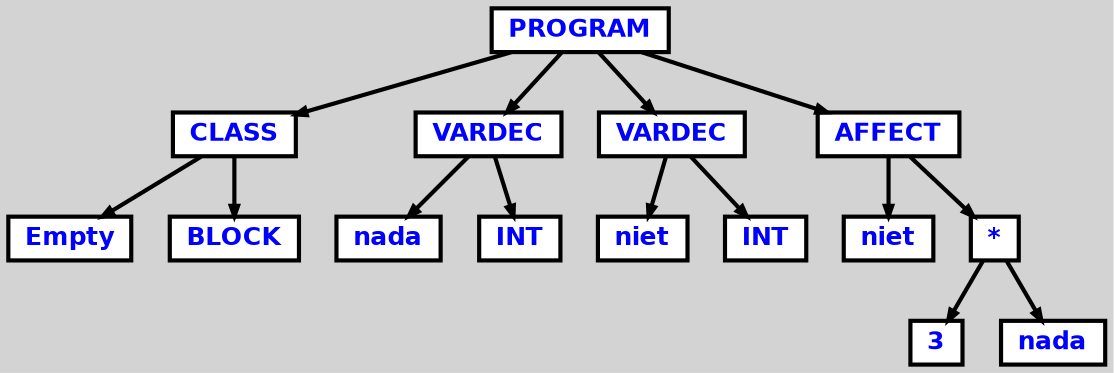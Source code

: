 digraph {

	ordering=out;
	ranksep=.4;
	bgcolor="lightgrey"; node [shape=box, fixedsize=false, fontsize=12, fontname="Helvetica-bold", fontcolor="blue"
		width=.25, height=.25, color="black", fillcolor="white", style="filled, solid, bold"];
	edge [arrowsize=.5, color="black", style="bold"]

  n0 [label="PROGRAM"];
  n1 [label="CLASS"];
  n1 [label="CLASS"];
  n2 [label="Empty"];
  n3 [label="BLOCK"];
  n4 [label="VARDEC"];
  n4 [label="VARDEC"];
  n5 [label="nada"];
  n6 [label="INT"];
  n7 [label="VARDEC"];
  n7 [label="VARDEC"];
  n8 [label="niet"];
  n9 [label="INT"];
  n10 [label="AFFECT"];
  n10 [label="AFFECT"];
  n11 [label="niet"];
  n12 [label="*"];
  n12 [label="*"];
  n13 [label="3"];
  n14 [label="nada"];

  n0 -> n1 // "PROGRAM" -> "CLASS"
  n1 -> n2 // "CLASS" -> "Empty"
  n1 -> n3 // "CLASS" -> "BLOCK"
  n0 -> n4 // "PROGRAM" -> "VARDEC"
  n4 -> n5 // "VARDEC" -> "nada"
  n4 -> n6 // "VARDEC" -> "INT"
  n0 -> n7 // "PROGRAM" -> "VARDEC"
  n7 -> n8 // "VARDEC" -> "niet"
  n7 -> n9 // "VARDEC" -> "INT"
  n0 -> n10 // "PROGRAM" -> "AFFECT"
  n10 -> n11 // "AFFECT" -> "niet"
  n10 -> n12 // "AFFECT" -> "*"
  n12 -> n13 // "*" -> "3"
  n12 -> n14 // "*" -> "nada"

}
